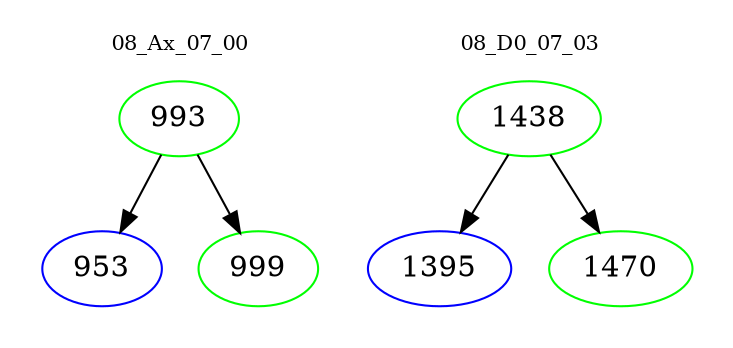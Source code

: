 digraph{
subgraph cluster_0 {
color = white
label = "08_Ax_07_00";
fontsize=10;
T0_993 [label="993", color="green"]
T0_993 -> T0_953 [color="black"]
T0_953 [label="953", color="blue"]
T0_993 -> T0_999 [color="black"]
T0_999 [label="999", color="green"]
}
subgraph cluster_1 {
color = white
label = "08_D0_07_03";
fontsize=10;
T1_1438 [label="1438", color="green"]
T1_1438 -> T1_1395 [color="black"]
T1_1395 [label="1395", color="blue"]
T1_1438 -> T1_1470 [color="black"]
T1_1470 [label="1470", color="green"]
}
}
